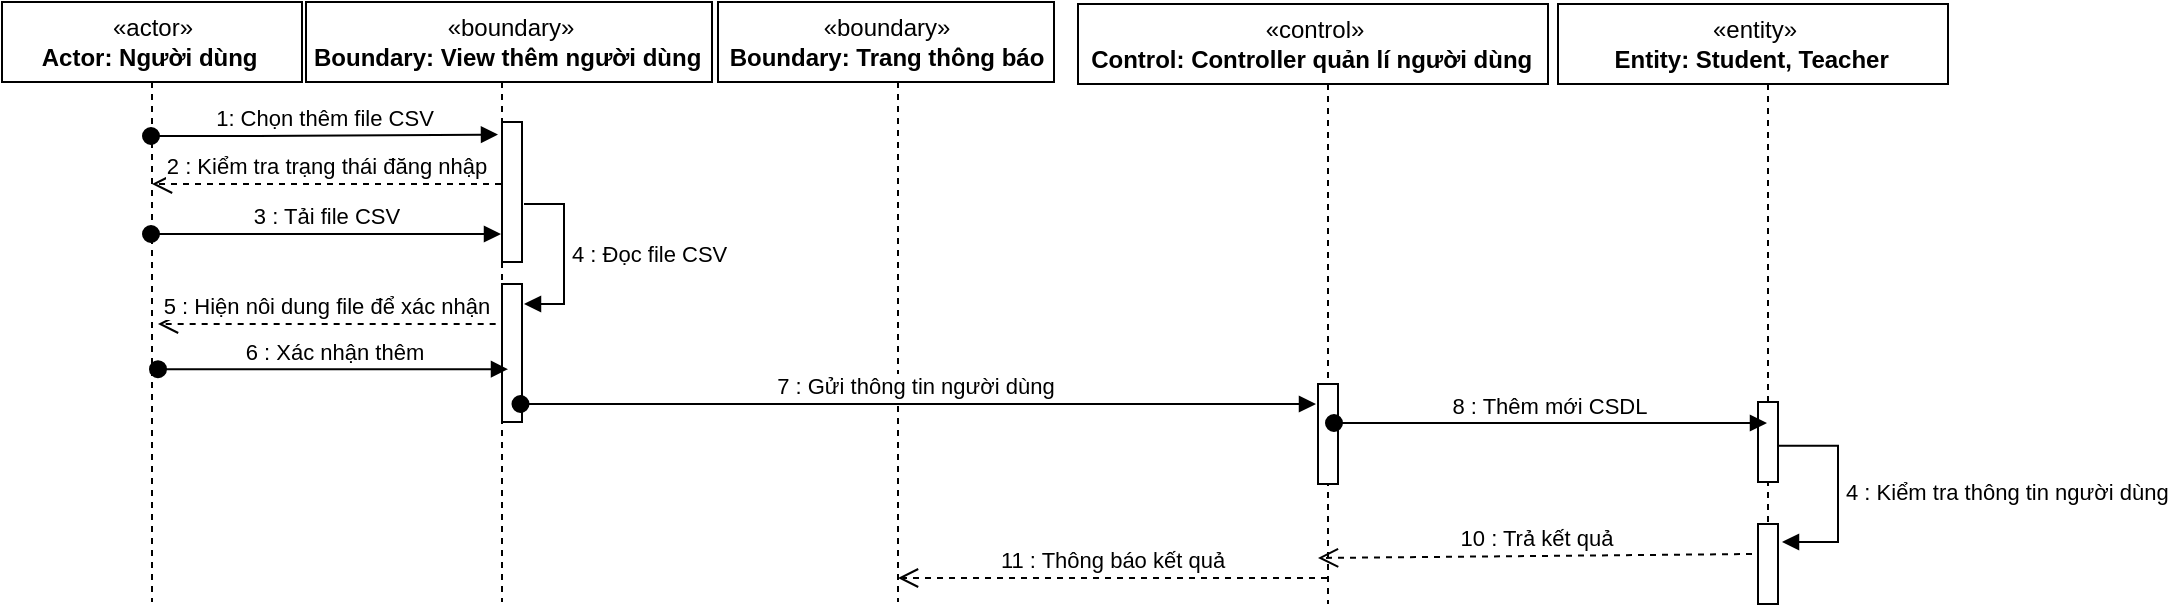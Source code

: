 <mxfile version="14.5.3" type="github"><diagram name="Page-1" id="13e1069c-82ec-6db2-03f1-153e76fe0fe0"><mxGraphModel dx="1123" dy="734" grid="1" gridSize="10" guides="1" tooltips="1" connect="1" arrows="1" fold="1" page="1" pageScale="1" pageWidth="1100" pageHeight="850" background="#ffffff" math="0" shadow="0"><root><mxCell id="0"/><mxCell id="1" parent="0"/><mxCell id="G0kBllWM4XBfNNBUBDi2-18" value=":Object" style="shape=umlLifeline;perimeter=lifelinePerimeter;whiteSpace=wrap;html=1;container=1;collapsible=0;recursiveResize=0;outlineConnect=0;" parent="1" vertex="1"><mxGeometry x="27" y="39" width="100" height="300" as="geometry"/></mxCell><mxCell id="G0kBllWM4XBfNNBUBDi2-16" value="«actor»&lt;br&gt;&lt;b&gt;Actor: Người dùng&amp;nbsp;&lt;/b&gt;" style="html=1;" parent="1" vertex="1"><mxGeometry x="2" y="39" width="150" height="40" as="geometry"/></mxCell><mxCell id="G0kBllWM4XBfNNBUBDi2-21" value=":Object" style="shape=umlLifeline;perimeter=lifelinePerimeter;whiteSpace=wrap;html=1;container=1;collapsible=0;recursiveResize=0;outlineConnect=0;" parent="1" vertex="1"><mxGeometry x="182" y="39" width="140" height="300" as="geometry"/></mxCell><mxCell id="G0kBllWM4XBfNNBUBDi2-22" value="«boundary»&lt;br&gt;&lt;b&gt;Boundary: View thêm người dùng&amp;nbsp;&lt;/b&gt;" style="html=1;" parent="G0kBllWM4XBfNNBUBDi2-21" vertex="1"><mxGeometry x="-28" width="203" height="40" as="geometry"/></mxCell><mxCell id="G0kBllWM4XBfNNBUBDi2-32" value="" style="html=1;points=[];perimeter=orthogonalPerimeter;" parent="G0kBllWM4XBfNNBUBDi2-21" vertex="1"><mxGeometry x="70" y="60" width="10" height="70" as="geometry"/></mxCell><mxCell id="DVAs7N8q5XkVekkUKqxM-5" value="" style="html=1;points=[];perimeter=orthogonalPerimeter;" vertex="1" parent="G0kBllWM4XBfNNBUBDi2-21"><mxGeometry x="70" y="141" width="10" height="69" as="geometry"/></mxCell><mxCell id="G0kBllWM4XBfNNBUBDi2-26" value=":Object" style="shape=umlLifeline;perimeter=lifelinePerimeter;whiteSpace=wrap;html=1;container=1;collapsible=0;recursiveResize=0;outlineConnect=0;" parent="1" vertex="1"><mxGeometry x="375" y="39" width="150" height="300" as="geometry"/></mxCell><mxCell id="G0kBllWM4XBfNNBUBDi2-27" value="«boundary»&lt;br&gt;&lt;b&gt;Boundary: Trang thông báo&lt;/b&gt;" style="html=1;" parent="G0kBllWM4XBfNNBUBDi2-26" vertex="1"><mxGeometry x="-15" width="168" height="40" as="geometry"/></mxCell><mxCell id="G0kBllWM4XBfNNBUBDi2-28" value=":Object" style="shape=umlLifeline;perimeter=lifelinePerimeter;whiteSpace=wrap;html=1;container=1;collapsible=0;recursiveResize=0;outlineConnect=0;" parent="1" vertex="1"><mxGeometry x="555" y="40" width="220" height="300" as="geometry"/></mxCell><mxCell id="G0kBllWM4XBfNNBUBDi2-29" value="«control»&lt;br&gt;&lt;b&gt;Control: Controller quản lí người dùng&amp;nbsp;&lt;/b&gt;" style="html=1;" parent="G0kBllWM4XBfNNBUBDi2-28" vertex="1"><mxGeometry x="-15" width="235" height="40" as="geometry"/></mxCell><mxCell id="G0kBllWM4XBfNNBUBDi2-35" value="" style="html=1;points=[];perimeter=orthogonalPerimeter;" parent="G0kBllWM4XBfNNBUBDi2-28" vertex="1"><mxGeometry x="105" y="190" width="10" height="50" as="geometry"/></mxCell><mxCell id="G0kBllWM4XBfNNBUBDi2-30" value=":Object" style="shape=umlLifeline;perimeter=lifelinePerimeter;whiteSpace=wrap;html=1;container=1;collapsible=0;recursiveResize=0;outlineConnect=0;" parent="1" vertex="1"><mxGeometry x="795" y="40" width="180" height="300" as="geometry"/></mxCell><mxCell id="G0kBllWM4XBfNNBUBDi2-31" value="«entity»&lt;br&gt;&lt;b&gt;Entity: Student, Teacher&amp;nbsp;&lt;/b&gt;" style="html=1;" parent="G0kBllWM4XBfNNBUBDi2-30" vertex="1"><mxGeometry x="-15" width="195" height="40" as="geometry"/></mxCell><mxCell id="G0kBllWM4XBfNNBUBDi2-37" value="" style="html=1;points=[];perimeter=orthogonalPerimeter;" parent="G0kBllWM4XBfNNBUBDi2-30" vertex="1"><mxGeometry x="85" y="199" width="10" height="40" as="geometry"/></mxCell><mxCell id="G0kBllWM4XBfNNBUBDi2-23" value="1: Chọn thêm file CSV" style="html=1;verticalAlign=bottom;startArrow=oval;startFill=1;endArrow=block;startSize=8;entryX=-0.2;entryY=0.09;entryDx=0;entryDy=0;entryPerimeter=0;" parent="1" target="G0kBllWM4XBfNNBUBDi2-32" edge="1"><mxGeometry width="60" relative="1" as="geometry"><mxPoint x="76.5" y="106" as="sourcePoint"/><mxPoint x="245.5" y="106" as="targetPoint"/><Array as="points"><mxPoint x="140" y="106"/></Array></mxGeometry></mxCell><mxCell id="G0kBllWM4XBfNNBUBDi2-34" value="7 : Gửi thông tin người dùng&amp;nbsp;" style="html=1;verticalAlign=bottom;startArrow=oval;startFill=1;endArrow=block;startSize=8;exitX=1;exitY=0.65;exitDx=0;exitDy=0;exitPerimeter=0;entryX=-0.1;entryY=0.2;entryDx=0;entryDy=0;entryPerimeter=0;" parent="1" target="G0kBllWM4XBfNNBUBDi2-35" edge="1"><mxGeometry width="60" relative="1" as="geometry"><mxPoint x="261.25" y="240" as="sourcePoint"/><mxPoint x="638.75" y="240" as="targetPoint"/></mxGeometry></mxCell><mxCell id="G0kBllWM4XBfNNBUBDi2-36" value="8 : Thêm mới CSDL&amp;nbsp;" style="html=1;verticalAlign=bottom;startArrow=oval;startFill=1;endArrow=block;startSize=8;exitX=0.8;exitY=0.39;exitDx=0;exitDy=0;exitPerimeter=0;" parent="1" source="G0kBllWM4XBfNNBUBDi2-35" target="G0kBllWM4XBfNNBUBDi2-30" edge="1"><mxGeometry width="60" relative="1" as="geometry"><mxPoint x="540" y="220" as="sourcePoint"/><mxPoint x="600" y="220" as="targetPoint"/></mxGeometry></mxCell><mxCell id="G0kBllWM4XBfNNBUBDi2-40" value="" style="html=1;points=[];perimeter=orthogonalPerimeter;" parent="1" vertex="1"><mxGeometry x="880" y="300" width="10" height="40" as="geometry"/></mxCell><mxCell id="G0kBllWM4XBfNNBUBDi2-41" value="4 : Kiểm tra thông tin người dùng" style="edgeStyle=orthogonalEdgeStyle;html=1;align=left;spacingLeft=2;endArrow=block;rounded=0;exitX=0.95;exitY=0.547;exitDx=0;exitDy=0;exitPerimeter=0;" parent="1" source="G0kBllWM4XBfNNBUBDi2-37" edge="1"><mxGeometry relative="1" as="geometry"><mxPoint x="932" y="259" as="sourcePoint"/><Array as="points"><mxPoint x="920" y="261"/><mxPoint x="920" y="309"/></Array><mxPoint x="892" y="309" as="targetPoint"/></mxGeometry></mxCell><mxCell id="DVAs7N8q5XkVekkUKqxM-1" value="2 : Kiểm tra trạng thái đăng nhập" style="html=1;verticalAlign=bottom;endArrow=open;dashed=1;endSize=8;" edge="1" parent="1" source="G0kBllWM4XBfNNBUBDi2-21" target="G0kBllWM4XBfNNBUBDi2-18"><mxGeometry relative="1" as="geometry"><mxPoint x="240" y="230" as="sourcePoint"/><mxPoint x="340" y="230" as="targetPoint"/><Array as="points"><mxPoint x="190" y="130"/></Array></mxGeometry></mxCell><mxCell id="DVAs7N8q5XkVekkUKqxM-3" value="3 : Tải file CSV" style="html=1;verticalAlign=bottom;startArrow=oval;startFill=1;endArrow=block;startSize=8;" edge="1" parent="1" target="G0kBllWM4XBfNNBUBDi2-21"><mxGeometry width="60" relative="1" as="geometry"><mxPoint x="76.5" y="155" as="sourcePoint"/><mxPoint x="245.5" y="155" as="targetPoint"/><Array as="points"><mxPoint x="140" y="155"/></Array></mxGeometry></mxCell><mxCell id="DVAs7N8q5XkVekkUKqxM-4" value="4 : Đọc file CSV&amp;nbsp;" style="edgeStyle=orthogonalEdgeStyle;html=1;align=left;spacingLeft=2;endArrow=block;rounded=0;exitX=1;exitY=0.5;exitDx=0;exitDy=0;exitPerimeter=0;" edge="1" parent="1"><mxGeometry relative="1" as="geometry"><mxPoint x="263" y="140" as="sourcePoint"/><Array as="points"><mxPoint x="283" y="140"/><mxPoint x="283" y="190"/><mxPoint x="263" y="190"/></Array><mxPoint x="263" y="190" as="targetPoint"/></mxGeometry></mxCell><mxCell id="DVAs7N8q5XkVekkUKqxM-6" value="5 : Hiện nôi dung file để xác nhận" style="html=1;verticalAlign=bottom;endArrow=open;dashed=1;endSize=8;" edge="1" parent="1"><mxGeometry relative="1" as="geometry"><mxPoint x="248.83" y="200" as="sourcePoint"/><mxPoint x="79.997" y="200" as="targetPoint"/><Array as="points"><mxPoint x="193.33" y="200"/></Array></mxGeometry></mxCell><mxCell id="DVAs7N8q5XkVekkUKqxM-7" value="6 : Xác nhận thêm" style="html=1;verticalAlign=bottom;startArrow=oval;startFill=1;endArrow=block;startSize=8;" edge="1" parent="1"><mxGeometry width="60" relative="1" as="geometry"><mxPoint x="80" y="222.58" as="sourcePoint"/><mxPoint x="255.0" y="222.58" as="targetPoint"/><Array as="points"><mxPoint x="143.5" y="222.58"/></Array></mxGeometry></mxCell><mxCell id="DVAs7N8q5XkVekkUKqxM-8" value="10 : Trả kết quả" style="html=1;verticalAlign=bottom;endArrow=open;dashed=1;endSize=8;exitX=-0.3;exitY=0.375;exitDx=0;exitDy=0;exitPerimeter=0;" edge="1" parent="1" source="G0kBllWM4XBfNNBUBDi2-40"><mxGeometry relative="1" as="geometry"><mxPoint x="844.5" y="317" as="sourcePoint"/><mxPoint x="660" y="317" as="targetPoint"/></mxGeometry></mxCell><mxCell id="DVAs7N8q5XkVekkUKqxM-9" value="11 : Thông báo kết quả" style="html=1;verticalAlign=bottom;endArrow=open;dashed=1;endSize=8;" edge="1" parent="1" source="G0kBllWM4XBfNNBUBDi2-28"><mxGeometry relative="1" as="geometry"><mxPoint x="630" y="327" as="sourcePoint"/><mxPoint x="450" y="327" as="targetPoint"/></mxGeometry></mxCell></root></mxGraphModel></diagram></mxfile>